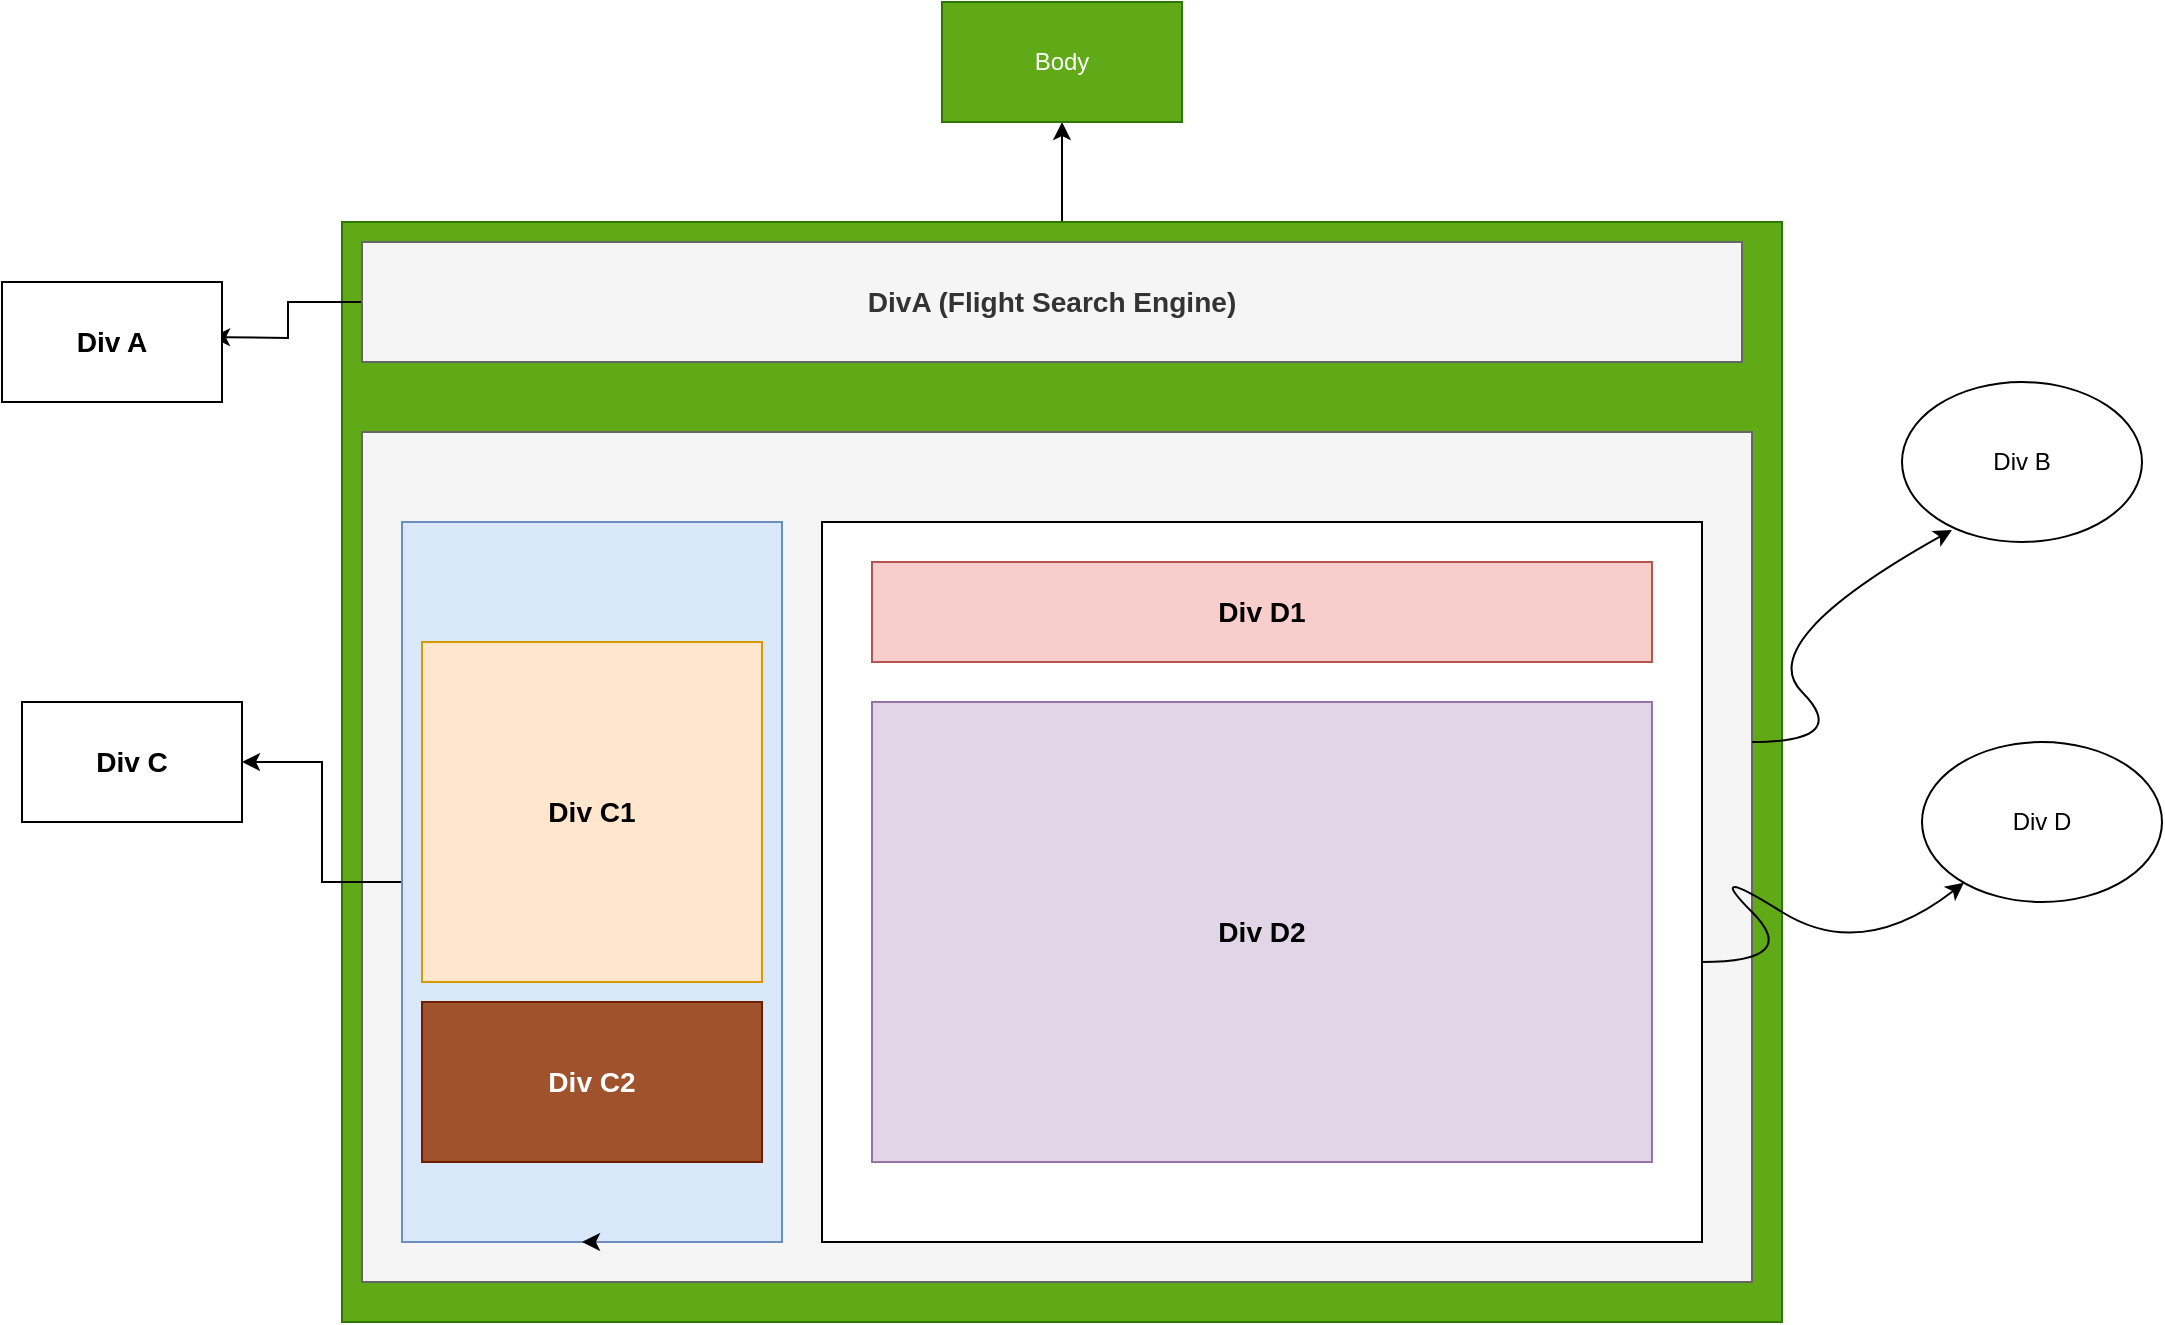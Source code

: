 <mxfile version="20.6.1" type="device"><diagram id="ge7dIREW2YXSydfnYtuX" name="Page-1"><mxGraphModel dx="1958" dy="1653" grid="1" gridSize="10" guides="1" tooltips="1" connect="1" arrows="1" fold="1" page="1" pageScale="1" pageWidth="850" pageHeight="1100" math="0" shadow="0"><root><mxCell id="0"/><mxCell id="1" parent="0"/><mxCell id="wLZumfdiofkMl9mzq3tK-3" value="" style="edgeStyle=orthogonalEdgeStyle;rounded=0;orthogonalLoop=1;jettySize=auto;html=1;" parent="1" source="wLZumfdiofkMl9mzq3tK-1" target="wLZumfdiofkMl9mzq3tK-2" edge="1"><mxGeometry relative="1" as="geometry"/></mxCell><mxCell id="wLZumfdiofkMl9mzq3tK-1" value="" style="rounded=0;whiteSpace=wrap;html=1;fillColor=#60a917;fontColor=#ffffff;strokeColor=#2D7600;" parent="1" vertex="1"><mxGeometry x="100" y="80" width="720" height="550" as="geometry"/></mxCell><mxCell id="wLZumfdiofkMl9mzq3tK-2" value="Body" style="whiteSpace=wrap;html=1;rounded=0;fillColor=#60a917;strokeColor=#2D7600;fillStyle=auto;fontColor=#ffffff;" parent="1" vertex="1"><mxGeometry x="400" y="-30" width="120" height="60" as="geometry"/></mxCell><mxCell id="B8RA8rKOdbFkn3uJSKA0-1" style="edgeStyle=orthogonalEdgeStyle;rounded=0;orthogonalLoop=1;jettySize=auto;html=1;" edge="1" parent="1" source="wLZumfdiofkMl9mzq3tK-4"><mxGeometry relative="1" as="geometry"><mxPoint x="35" y="137.5" as="targetPoint"/></mxGeometry></mxCell><mxCell id="wLZumfdiofkMl9mzq3tK-4" value="&lt;h3&gt;DivA (Flight Search Engine)&lt;/h3&gt;" style="rounded=0;whiteSpace=wrap;html=1;fillColor=#f5f5f5;fontColor=#333333;strokeColor=#666666;" parent="1" vertex="1"><mxGeometry x="110" y="90" width="690" height="60" as="geometry"/></mxCell><mxCell id="wLZumfdiofkMl9mzq3tK-5" value="&lt;h2 style=&quot;&quot;&gt;&lt;br&gt;&lt;/h2&gt;" style="rounded=0;whiteSpace=wrap;html=1;align=center;fillColor=#f5f5f5;fontColor=#333333;strokeColor=#666666;" parent="1" vertex="1"><mxGeometry x="110" y="185" width="695" height="425" as="geometry"/></mxCell><mxCell id="wLZumfdiofkMl9mzq3tK-50" value="" style="edgeStyle=orthogonalEdgeStyle;rounded=0;orthogonalLoop=1;jettySize=auto;html=1;fontColor=none;" parent="1" source="wLZumfdiofkMl9mzq3tK-8" target="wLZumfdiofkMl9mzq3tK-30" edge="1"><mxGeometry relative="1" as="geometry"/></mxCell><mxCell id="wLZumfdiofkMl9mzq3tK-8" value="" style="rounded=0;whiteSpace=wrap;html=1;direction=south;fillColor=#dae8fc;strokeColor=#6c8ebf;" parent="1" vertex="1"><mxGeometry x="130" y="230" width="190" height="360" as="geometry"/></mxCell><mxCell id="wLZumfdiofkMl9mzq3tK-9" value="&lt;h3&gt;Div C1&lt;/h3&gt;" style="whiteSpace=wrap;html=1;aspect=fixed;fillColor=#ffe6cc;strokeColor=#d79b00;" parent="1" vertex="1"><mxGeometry x="140" y="290" width="170" height="170" as="geometry"/></mxCell><mxCell id="wLZumfdiofkMl9mzq3tK-20" value="&lt;h3&gt;Div C2&lt;/h3&gt;" style="rounded=0;whiteSpace=wrap;html=1;fillStyle=auto;fillColor=#a0522d;strokeColor=#6D1F00;fontColor=#ffffff;" parent="1" vertex="1"><mxGeometry x="140" y="470" width="170" height="80" as="geometry"/></mxCell><mxCell id="wLZumfdiofkMl9mzq3tK-30" value="&lt;h3&gt;Div C&lt;/h3&gt;" style="rounded=0;whiteSpace=wrap;html=1;fillStyle=auto;fontColor=none;" parent="1" vertex="1"><mxGeometry x="-60" y="320" width="110" height="60" as="geometry"/></mxCell><mxCell id="wLZumfdiofkMl9mzq3tK-33" value="" style="rounded=0;whiteSpace=wrap;html=1;fillStyle=auto;fontColor=none;" parent="1" vertex="1"><mxGeometry x="340" y="230" width="440" height="360" as="geometry"/></mxCell><mxCell id="wLZumfdiofkMl9mzq3tK-21" value="&lt;h3&gt;Div D1&lt;/h3&gt;" style="rounded=0;whiteSpace=wrap;html=1;fillStyle=auto;fillColor=#f8cecc;strokeColor=#b85450;" parent="1" vertex="1"><mxGeometry x="365" y="250" width="390" height="50" as="geometry"/></mxCell><mxCell id="wLZumfdiofkMl9mzq3tK-23" value="&lt;h3&gt;Div D2&lt;/h3&gt;" style="rounded=0;whiteSpace=wrap;html=1;fillStyle=auto;fillColor=#e1d5e7;strokeColor=#9673a6;" parent="1" vertex="1"><mxGeometry x="365" y="320" width="390" height="230" as="geometry"/></mxCell><mxCell id="wLZumfdiofkMl9mzq3tK-39" value="" style="curved=1;endArrow=classic;html=1;rounded=0;fontColor=none;" parent="1" target="wLZumfdiofkMl9mzq3tK-40" edge="1"><mxGeometry width="50" height="50" relative="1" as="geometry"><mxPoint x="780" y="450" as="sourcePoint"/><mxPoint x="880" y="400" as="targetPoint"/><Array as="points"><mxPoint x="830" y="450"/><mxPoint x="780" y="400"/><mxPoint x="860" y="450"/></Array></mxGeometry></mxCell><mxCell id="wLZumfdiofkMl9mzq3tK-40" value="Div D" style="ellipse;whiteSpace=wrap;html=1;fillStyle=auto;fontColor=none;" parent="1" vertex="1"><mxGeometry x="890" y="340" width="120" height="80" as="geometry"/></mxCell><mxCell id="wLZumfdiofkMl9mzq3tK-41" style="edgeStyle=orthogonalEdgeStyle;rounded=0;orthogonalLoop=1;jettySize=auto;html=1;exitX=1;exitY=0.5;exitDx=0;exitDy=0;fontColor=none;" parent="1" source="wLZumfdiofkMl9mzq3tK-8" edge="1"><mxGeometry relative="1" as="geometry"><mxPoint x="220" y="590" as="targetPoint"/></mxGeometry></mxCell><mxCell id="wLZumfdiofkMl9mzq3tK-43" value="Div B" style="ellipse;whiteSpace=wrap;html=1;fillStyle=auto;fontColor=none;" parent="1" vertex="1"><mxGeometry x="880" y="160" width="120" height="80" as="geometry"/></mxCell><mxCell id="wLZumfdiofkMl9mzq3tK-44" value="" style="curved=1;endArrow=classic;html=1;rounded=0;fontColor=none;entryX=0.208;entryY=0.925;entryDx=0;entryDy=0;entryPerimeter=0;" parent="1" target="wLZumfdiofkMl9mzq3tK-43" edge="1"><mxGeometry width="50" height="50" relative="1" as="geometry"><mxPoint x="805" y="340" as="sourcePoint"/><mxPoint x="855" y="290" as="targetPoint"/><Array as="points"><mxPoint x="855" y="340"/><mxPoint x="805" y="290"/></Array></mxGeometry></mxCell><mxCell id="B8RA8rKOdbFkn3uJSKA0-4" value="&lt;h3&gt;Div A&lt;/h3&gt;" style="rounded=0;whiteSpace=wrap;html=1;fillStyle=auto;fontColor=none;" vertex="1" parent="1"><mxGeometry x="-70" y="110" width="110" height="60" as="geometry"/></mxCell></root></mxGraphModel></diagram></mxfile>